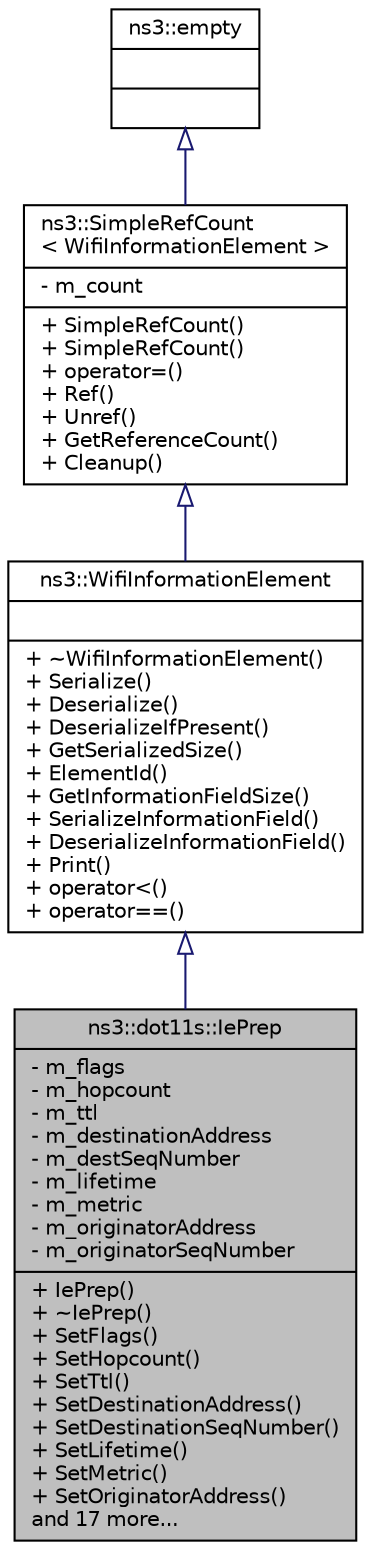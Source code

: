 digraph "ns3::dot11s::IePrep"
{
  edge [fontname="Helvetica",fontsize="10",labelfontname="Helvetica",labelfontsize="10"];
  node [fontname="Helvetica",fontsize="10",shape=record];
  Node1 [label="{ns3::dot11s::IePrep\n|- m_flags\l- m_hopcount\l- m_ttl\l- m_destinationAddress\l- m_destSeqNumber\l- m_lifetime\l- m_metric\l- m_originatorAddress\l- m_originatorSeqNumber\l|+ IePrep()\l+ ~IePrep()\l+ SetFlags()\l+ SetHopcount()\l+ SetTtl()\l+ SetDestinationAddress()\l+ SetDestinationSeqNumber()\l+ SetLifetime()\l+ SetMetric()\l+ SetOriginatorAddress()\land 17 more...\l}",height=0.2,width=0.4,color="black", fillcolor="grey75", style="filled", fontcolor="black"];
  Node2 -> Node1 [dir="back",color="midnightblue",fontsize="10",style="solid",arrowtail="onormal"];
  Node2 [label="{ns3::WifiInformationElement\n||+ ~WifiInformationElement()\l+ Serialize()\l+ Deserialize()\l+ DeserializeIfPresent()\l+ GetSerializedSize()\l+ ElementId()\l+ GetInformationFieldSize()\l+ SerializeInformationField()\l+ DeserializeInformationField()\l+ Print()\l+ operator\<()\l+ operator==()\l}",height=0.2,width=0.4,color="black", fillcolor="white", style="filled",URL="$d4/db6/classns3_1_1WifiInformationElement.html",tooltip="Information element, as defined in 802.11-2007 standardThe IEEE 802.11 standard includes the notion o..."];
  Node3 -> Node2 [dir="back",color="midnightblue",fontsize="10",style="solid",arrowtail="onormal"];
  Node3 [label="{ns3::SimpleRefCount\l\< WifiInformationElement \>\n|- m_count\l|+ SimpleRefCount()\l+ SimpleRefCount()\l+ operator=()\l+ Ref()\l+ Unref()\l+ GetReferenceCount()\l+ Cleanup()\l}",height=0.2,width=0.4,color="black", fillcolor="white", style="filled",URL="$da/da1/classns3_1_1SimpleRefCount.html"];
  Node4 -> Node3 [dir="back",color="midnightblue",fontsize="10",style="solid",arrowtail="onormal"];
  Node4 [label="{ns3::empty\n||}",height=0.2,width=0.4,color="black", fillcolor="white", style="filled",URL="$d9/d6a/classns3_1_1empty.html",tooltip="make Callback use a separate empty type "];
}

